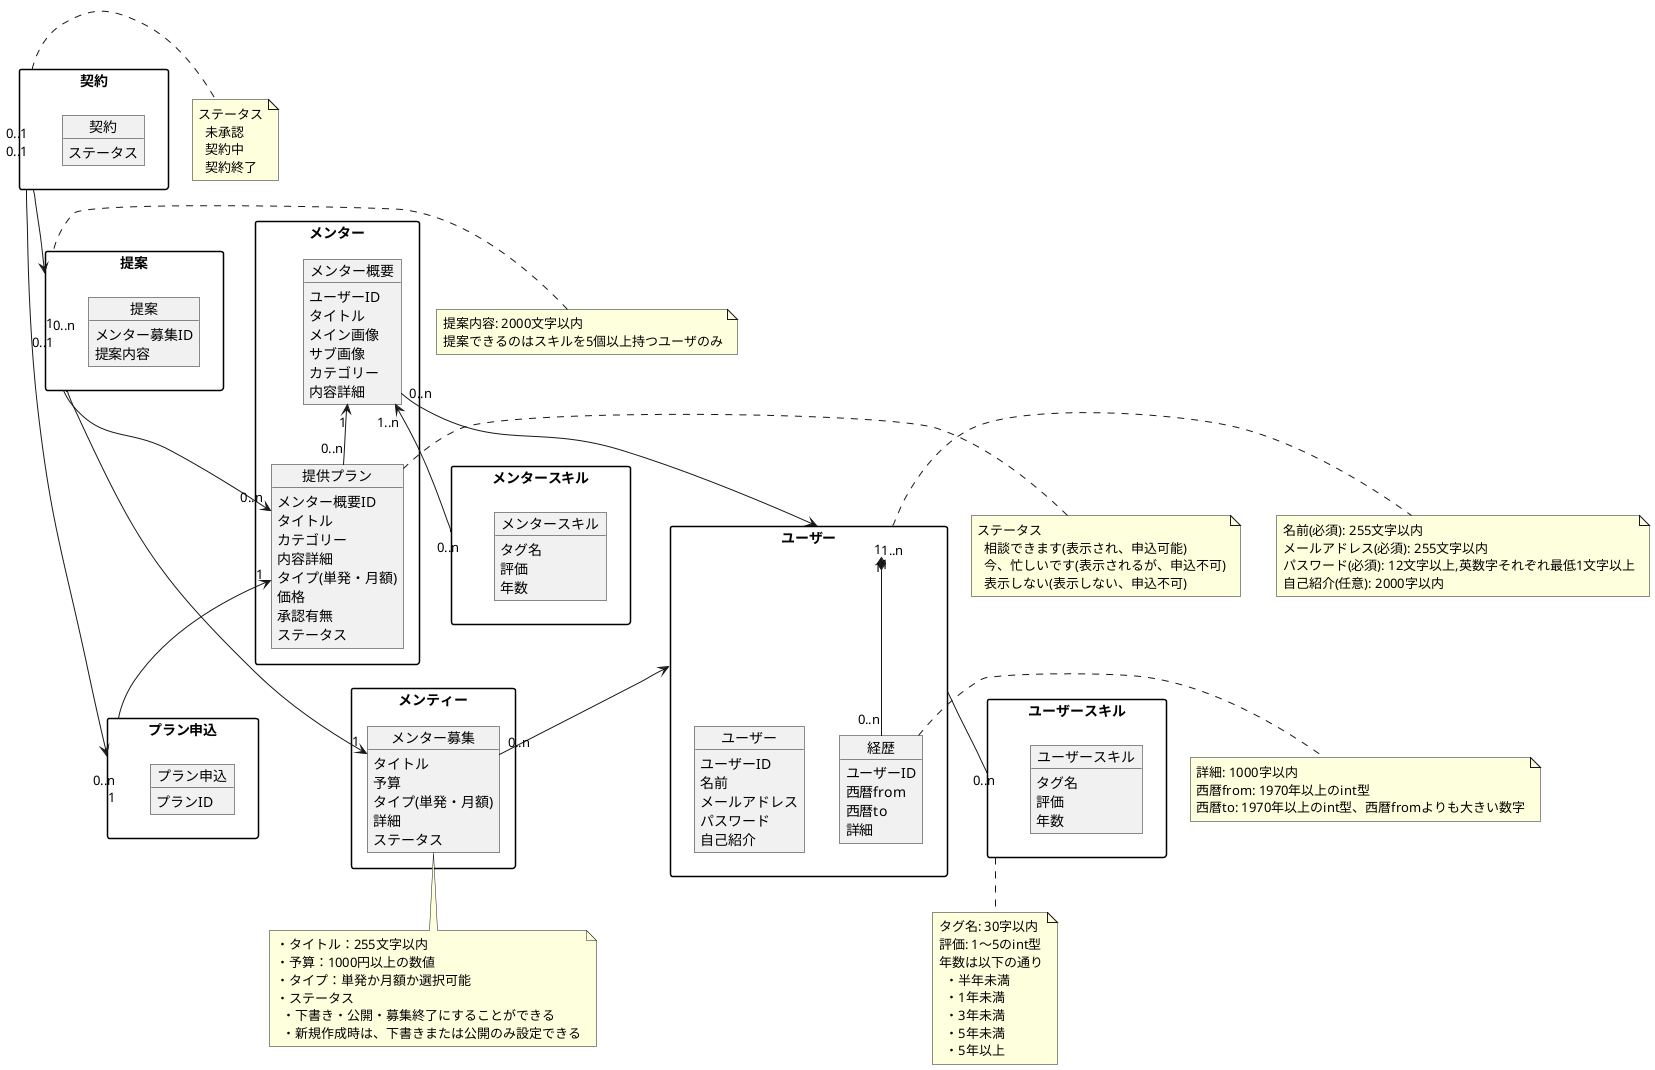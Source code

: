 @startuml
skinparam packageStyle rectangle

package ユーザー {
  object ユーザー {
    ユーザーID
    名前
    メールアドレス
    パスワード
    自己紹介
  }

  object 経歴 {
    ユーザーID
    西暦from
    西暦to
    詳細
  }
}

ユーザー "1" *-- "0..n" 経歴
note right of ユーザー
名前(必須): 255文字以内
メールアドレス(必須): 255文字以内
パスワード(必須): 12文字以上,英数字それぞれ最低1文字以上
自己紹介(任意): 2000字以内
end note

note right of 経歴
詳細: 1000字以内
西暦from: 1970年以上のint型
西暦to: 1970年以上のint型、西暦fromよりも大きい数字
end note

package ユーザースキル {
  object ユーザースキル {
    タグ名
    評価
    年数
  }
}

package メンタースキル {
  object メンタースキル {
    タグ名
    評価
    年数
  }
}

note bottom of ユーザースキル
タグ名: 30字以内
評価: 1〜5のint型
年数は以下の通り
  ・半年未満
  ・1年未満
  ・3年未満
  ・5年未満
  ・5年以上
end note

package メンター {
  object メンター概要 {
    ユーザーID
    タイトル
    メイン画像
    サブ画像
    カテゴリー
    内容詳細
  }

  object 提供プラン {
    メンター概要ID
    タイトル
    カテゴリー
    内容詳細
    タイプ(単発・月額)
    価格
    承認有無
    ステータス
  }
}

package 提案 {
  object 提案 {
    メンター募集ID
    提案内容
  }
}

note left of 提案
提案内容: 2000文字以内
提案できるのはスキルを5個以上持つユーザのみ
end note

note left of 提供プラン
ステータス
  相談できます(表示され、申込可能)
  今、忙しいです(表示されるが、申込不可)
  表示しない(表示しない、申込不可)
end note

ユーザー "1..n" -- "0..n" ユーザースキル
メンター概要 "1..n" <-- "0..n" メンタースキル
メンター概要 "1" <-- "0..n" 提供プラン
メンター概要 "0..n" --> "1" ユーザー
提案 "0..1" --> "0..n" 提供プラン

package メンティー {
  object メンター募集 {
    タイトル
    予算
    タイプ(単発・月額)
    詳細
    ステータス
  }
}
package プラン申込 {
  object プラン申込 {
    プランID
  }
}
note bottom of メンター募集
・タイトル：255文字以内
・予算：1000円以上の数値
・タイプ：単発か月額か選択可能
・ステータス
  ・下書き・公開・募集終了にすることができる
  ・新規作成時は、下書きまたは公開のみ設定できる
end note
ユーザー "1" <-- "0..n" メンター募集
提供プラン "1" <-- "0..n" プラン申込
提案 "0..n" --> "1" メンター募集

package 契約 {
  object 契約 {
    ステータス
  }
}
note right of 契約
ステータス
  未承認
  契約中
  契約終了
end note
契約 "0..1" --> "1" 提案
契約 "0..1" --> "1" プラン申込

@enduml
